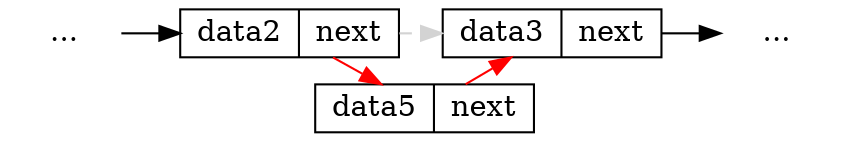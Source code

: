
digraph add_node_5_2 {
    layout=neato;
    node [shape = record,height=.1];
    node0[label = "...", pos = "0,0!", shape=plaintext];
    node1[label = "data2|next", pos = "1.5,0!"];
    node2[label = "data3|next", pos = "3.25,0!"];
    node3[label = "...", pos = "4.75,0!", shape=plaintext];

    node5[label = "data5|next", pos = "2.4, -0.5!"]

    node0->node1;
    node2->node3;

    node1->node2[color="lightgrey", style="dashed"];

    node1->node5->node2[color="RED"];
} 

